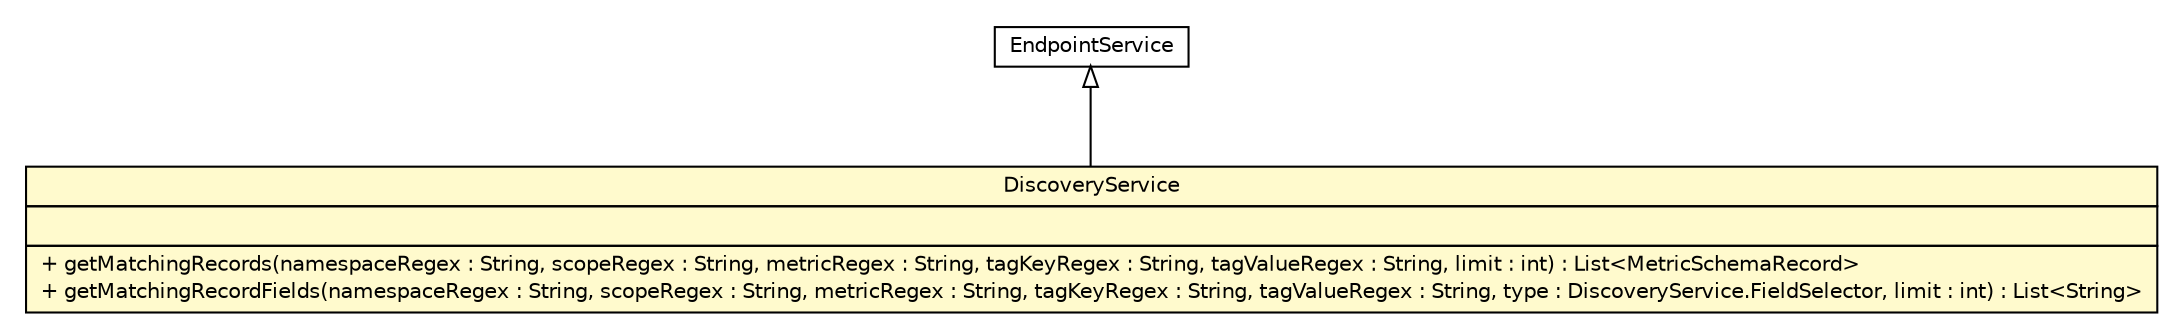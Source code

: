 #!/usr/local/bin/dot
#
# Class diagram 
# Generated by UMLGraph version R5_6 (http://www.umlgraph.org/)
#

digraph G {
	edge [fontname="Helvetica",fontsize=10,labelfontname="Helvetica",labelfontsize=10];
	node [fontname="Helvetica",fontsize=10,shape=plaintext];
	nodesep=0.25;
	ranksep=0.5;
	// com.salesforce.dva.argus.sdk.DiscoveryService
	c594 [label=<<table title="com.salesforce.dva.argus.sdk.DiscoveryService" border="0" cellborder="1" cellspacing="0" cellpadding="2" port="p" bgcolor="lemonChiffon" href="./DiscoveryService.html">
		<tr><td><table border="0" cellspacing="0" cellpadding="1">
<tr><td align="center" balign="center"> DiscoveryService </td></tr>
		</table></td></tr>
		<tr><td><table border="0" cellspacing="0" cellpadding="1">
<tr><td align="left" balign="left">  </td></tr>
		</table></td></tr>
		<tr><td><table border="0" cellspacing="0" cellpadding="1">
<tr><td align="left" balign="left"> + getMatchingRecords(namespaceRegex : String, scopeRegex : String, metricRegex : String, tagKeyRegex : String, tagValueRegex : String, limit : int) : List&lt;MetricSchemaRecord&gt; </td></tr>
<tr><td align="left" balign="left"> + getMatchingRecordFields(namespaceRegex : String, scopeRegex : String, metricRegex : String, tagKeyRegex : String, tagValueRegex : String, type : DiscoveryService.FieldSelector, limit : int) : List&lt;String&gt; </td></tr>
		</table></td></tr>
		</table>>, URL="./DiscoveryService.html", fontname="Helvetica", fontcolor="black", fontsize=10.0];
	//com.salesforce.dva.argus.sdk.DiscoveryService extends com.salesforce.dva.argus.sdk.ArgusService.EndpointService
	c620:p -> c594:p [dir=back,arrowtail=empty];
	// com.salesforce.dva.argus.sdk.ArgusService.EndpointService
	c620 [label=<<table title="com.salesforce.dva.argus.sdk.ArgusService.EndpointService" border="0" cellborder="1" cellspacing="0" cellpadding="2" port="p" href="http://java.sun.com/j2se/1.4.2/docs/api/com/salesforce/dva/argus/sdk/ArgusService/EndpointService.html">
		<tr><td><table border="0" cellspacing="0" cellpadding="1">
<tr><td align="center" balign="center"> EndpointService </td></tr>
		</table></td></tr>
		</table>>, URL="http://java.sun.com/j2se/1.4.2/docs/api/com/salesforce/dva/argus/sdk/ArgusService/EndpointService.html", fontname="Helvetica", fontcolor="black", fontsize=10.0];
}

